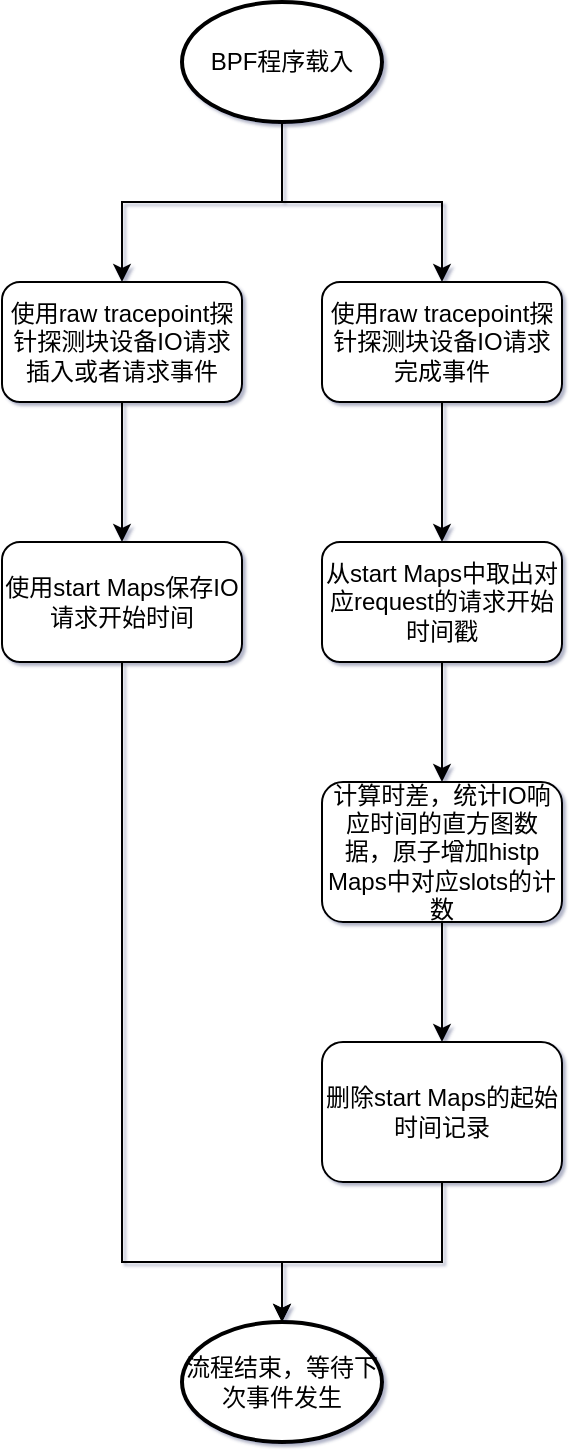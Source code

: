 <mxfile version="21.2.3" type="device">
  <diagram id="C5RBs43oDa-KdzZeNtuy" name="Page-1">
    <mxGraphModel dx="448" dy="728" grid="1" gridSize="10" guides="1" tooltips="1" connect="1" arrows="1" fold="1" page="1" pageScale="1" pageWidth="827" pageHeight="1169" math="0" shadow="1">
      <root>
        <mxCell id="WIyWlLk6GJQsqaUBKTNV-0" />
        <mxCell id="WIyWlLk6GJQsqaUBKTNV-1" parent="WIyWlLk6GJQsqaUBKTNV-0" />
        <mxCell id="EfICGswIBuHXa70svHPm-9" style="edgeStyle=orthogonalEdgeStyle;rounded=0;orthogonalLoop=1;jettySize=auto;html=1;" edge="1" parent="WIyWlLk6GJQsqaUBKTNV-1" source="EfICGswIBuHXa70svHPm-1" target="EfICGswIBuHXa70svHPm-2">
          <mxGeometry relative="1" as="geometry" />
        </mxCell>
        <mxCell id="EfICGswIBuHXa70svHPm-10" style="edgeStyle=orthogonalEdgeStyle;rounded=0;orthogonalLoop=1;jettySize=auto;html=1;entryX=0.5;entryY=0;entryDx=0;entryDy=0;" edge="1" parent="WIyWlLk6GJQsqaUBKTNV-1" source="EfICGswIBuHXa70svHPm-1" target="EfICGswIBuHXa70svHPm-3">
          <mxGeometry relative="1" as="geometry" />
        </mxCell>
        <mxCell id="EfICGswIBuHXa70svHPm-1" value="BPF程序载入" style="strokeWidth=2;html=1;shape=mxgraph.flowchart.start_1;whiteSpace=wrap;" vertex="1" parent="WIyWlLk6GJQsqaUBKTNV-1">
          <mxGeometry x="170" y="310" width="100" height="60" as="geometry" />
        </mxCell>
        <mxCell id="EfICGswIBuHXa70svHPm-11" style="edgeStyle=orthogonalEdgeStyle;rounded=0;orthogonalLoop=1;jettySize=auto;html=1;entryX=0.5;entryY=0;entryDx=0;entryDy=0;" edge="1" parent="WIyWlLk6GJQsqaUBKTNV-1" source="EfICGswIBuHXa70svHPm-2" target="EfICGswIBuHXa70svHPm-4">
          <mxGeometry relative="1" as="geometry" />
        </mxCell>
        <mxCell id="EfICGswIBuHXa70svHPm-2" value="使用raw tracepoint探针探测块设备IO请求插入或者请求事件" style="rounded=1;whiteSpace=wrap;html=1;fontSize=12;glass=0;strokeWidth=1;shadow=0;" vertex="1" parent="WIyWlLk6GJQsqaUBKTNV-1">
          <mxGeometry x="80" y="450" width="120" height="60" as="geometry" />
        </mxCell>
        <mxCell id="EfICGswIBuHXa70svHPm-12" style="edgeStyle=orthogonalEdgeStyle;rounded=0;orthogonalLoop=1;jettySize=auto;html=1;entryX=0.5;entryY=0;entryDx=0;entryDy=0;" edge="1" parent="WIyWlLk6GJQsqaUBKTNV-1" source="EfICGswIBuHXa70svHPm-3" target="EfICGswIBuHXa70svHPm-5">
          <mxGeometry relative="1" as="geometry" />
        </mxCell>
        <mxCell id="EfICGswIBuHXa70svHPm-3" value="使用raw tracepoint探针探测块设备IO请求完成事件" style="rounded=1;whiteSpace=wrap;html=1;fontSize=12;glass=0;strokeWidth=1;shadow=0;" vertex="1" parent="WIyWlLk6GJQsqaUBKTNV-1">
          <mxGeometry x="240" y="450" width="120" height="60" as="geometry" />
        </mxCell>
        <mxCell id="EfICGswIBuHXa70svHPm-15" style="edgeStyle=orthogonalEdgeStyle;rounded=0;orthogonalLoop=1;jettySize=auto;html=1;" edge="1" parent="WIyWlLk6GJQsqaUBKTNV-1" source="EfICGswIBuHXa70svHPm-4" target="EfICGswIBuHXa70svHPm-8">
          <mxGeometry relative="1" as="geometry">
            <Array as="points">
              <mxPoint x="140" y="940" />
              <mxPoint x="220" y="940" />
            </Array>
          </mxGeometry>
        </mxCell>
        <mxCell id="EfICGswIBuHXa70svHPm-4" value="使用start Maps保存IO请求开始时间" style="rounded=1;whiteSpace=wrap;html=1;fontSize=12;glass=0;strokeWidth=1;shadow=0;" vertex="1" parent="WIyWlLk6GJQsqaUBKTNV-1">
          <mxGeometry x="80" y="580" width="120" height="60" as="geometry" />
        </mxCell>
        <mxCell id="EfICGswIBuHXa70svHPm-13" style="edgeStyle=orthogonalEdgeStyle;rounded=0;orthogonalLoop=1;jettySize=auto;html=1;" edge="1" parent="WIyWlLk6GJQsqaUBKTNV-1" source="EfICGswIBuHXa70svHPm-5" target="EfICGswIBuHXa70svHPm-6">
          <mxGeometry relative="1" as="geometry" />
        </mxCell>
        <mxCell id="EfICGswIBuHXa70svHPm-5" value="从start Maps中取出对应request的请求开始时间戳" style="rounded=1;whiteSpace=wrap;html=1;fontSize=12;glass=0;strokeWidth=1;shadow=0;" vertex="1" parent="WIyWlLk6GJQsqaUBKTNV-1">
          <mxGeometry x="240" y="580" width="120" height="60" as="geometry" />
        </mxCell>
        <mxCell id="EfICGswIBuHXa70svHPm-14" style="edgeStyle=orthogonalEdgeStyle;rounded=0;orthogonalLoop=1;jettySize=auto;html=1;" edge="1" parent="WIyWlLk6GJQsqaUBKTNV-1" source="EfICGswIBuHXa70svHPm-6" target="EfICGswIBuHXa70svHPm-7">
          <mxGeometry relative="1" as="geometry" />
        </mxCell>
        <mxCell id="EfICGswIBuHXa70svHPm-6" value="计算时差，统计IO响应时间的直方图数据，原子增加histp Maps中对应slots的计数" style="rounded=1;whiteSpace=wrap;html=1;fontSize=12;glass=0;strokeWidth=1;shadow=0;" vertex="1" parent="WIyWlLk6GJQsqaUBKTNV-1">
          <mxGeometry x="240" y="700" width="120" height="70" as="geometry" />
        </mxCell>
        <mxCell id="EfICGswIBuHXa70svHPm-16" style="edgeStyle=orthogonalEdgeStyle;rounded=0;orthogonalLoop=1;jettySize=auto;html=1;entryX=0.5;entryY=0;entryDx=0;entryDy=0;entryPerimeter=0;" edge="1" parent="WIyWlLk6GJQsqaUBKTNV-1" source="EfICGswIBuHXa70svHPm-7" target="EfICGswIBuHXa70svHPm-8">
          <mxGeometry relative="1" as="geometry">
            <Array as="points">
              <mxPoint x="300" y="940" />
              <mxPoint x="220" y="940" />
            </Array>
          </mxGeometry>
        </mxCell>
        <mxCell id="EfICGswIBuHXa70svHPm-7" value="删除start Maps的起始时间记录" style="rounded=1;whiteSpace=wrap;html=1;fontSize=12;glass=0;strokeWidth=1;shadow=0;" vertex="1" parent="WIyWlLk6GJQsqaUBKTNV-1">
          <mxGeometry x="240" y="830" width="120" height="70" as="geometry" />
        </mxCell>
        <mxCell id="EfICGswIBuHXa70svHPm-8" value="流程结束，等待下次事件发生" style="strokeWidth=2;html=1;shape=mxgraph.flowchart.start_1;whiteSpace=wrap;" vertex="1" parent="WIyWlLk6GJQsqaUBKTNV-1">
          <mxGeometry x="170" y="970" width="100" height="60" as="geometry" />
        </mxCell>
      </root>
    </mxGraphModel>
  </diagram>
</mxfile>
